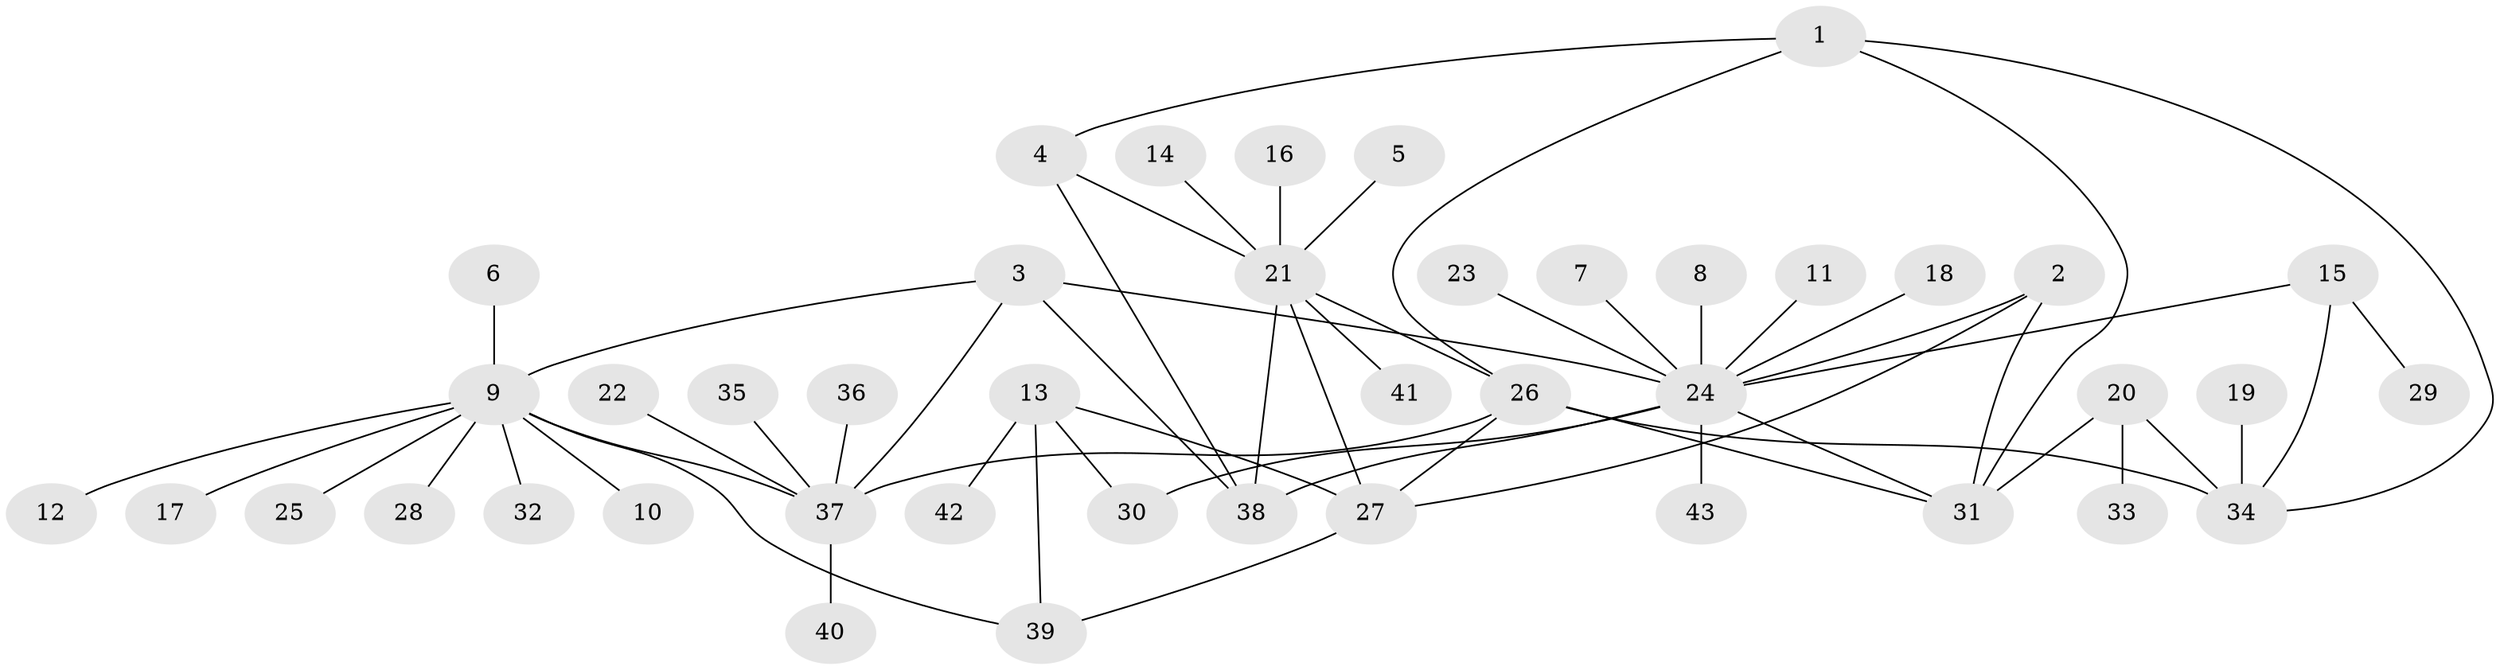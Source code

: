 // original degree distribution, {4: 0.06557377049180328, 6: 0.03278688524590164, 7: 0.01639344262295082, 5: 0.04918032786885246, 8: 0.03278688524590164, 13: 0.01639344262295082, 3: 0.06557377049180328, 11: 0.01639344262295082, 1: 0.5901639344262295, 2: 0.11475409836065574}
// Generated by graph-tools (version 1.1) at 2025/37/03/04/25 23:37:48]
// undirected, 43 vertices, 58 edges
graph export_dot {
  node [color=gray90,style=filled];
  1;
  2;
  3;
  4;
  5;
  6;
  7;
  8;
  9;
  10;
  11;
  12;
  13;
  14;
  15;
  16;
  17;
  18;
  19;
  20;
  21;
  22;
  23;
  24;
  25;
  26;
  27;
  28;
  29;
  30;
  31;
  32;
  33;
  34;
  35;
  36;
  37;
  38;
  39;
  40;
  41;
  42;
  43;
  1 -- 4 [weight=1.0];
  1 -- 26 [weight=1.0];
  1 -- 31 [weight=1.0];
  1 -- 34 [weight=1.0];
  2 -- 24 [weight=1.0];
  2 -- 27 [weight=1.0];
  2 -- 31 [weight=1.0];
  3 -- 9 [weight=1.0];
  3 -- 24 [weight=1.0];
  3 -- 37 [weight=1.0];
  3 -- 38 [weight=1.0];
  4 -- 21 [weight=1.0];
  4 -- 38 [weight=1.0];
  5 -- 21 [weight=1.0];
  6 -- 9 [weight=1.0];
  7 -- 24 [weight=1.0];
  8 -- 24 [weight=1.0];
  9 -- 10 [weight=1.0];
  9 -- 12 [weight=1.0];
  9 -- 17 [weight=1.0];
  9 -- 25 [weight=1.0];
  9 -- 28 [weight=1.0];
  9 -- 32 [weight=1.0];
  9 -- 37 [weight=1.0];
  9 -- 39 [weight=1.0];
  11 -- 24 [weight=1.0];
  13 -- 27 [weight=1.0];
  13 -- 30 [weight=1.0];
  13 -- 39 [weight=1.0];
  13 -- 42 [weight=1.0];
  14 -- 21 [weight=1.0];
  15 -- 24 [weight=1.0];
  15 -- 29 [weight=1.0];
  15 -- 34 [weight=1.0];
  16 -- 21 [weight=1.0];
  18 -- 24 [weight=1.0];
  19 -- 34 [weight=1.0];
  20 -- 31 [weight=1.0];
  20 -- 33 [weight=1.0];
  20 -- 34 [weight=1.0];
  21 -- 26 [weight=1.0];
  21 -- 27 [weight=1.0];
  21 -- 38 [weight=1.0];
  21 -- 41 [weight=1.0];
  22 -- 37 [weight=1.0];
  23 -- 24 [weight=1.0];
  24 -- 30 [weight=1.0];
  24 -- 31 [weight=1.0];
  24 -- 38 [weight=1.0];
  24 -- 43 [weight=1.0];
  26 -- 27 [weight=1.0];
  26 -- 31 [weight=1.0];
  26 -- 34 [weight=1.0];
  26 -- 37 [weight=1.0];
  27 -- 39 [weight=1.0];
  35 -- 37 [weight=1.0];
  36 -- 37 [weight=1.0];
  37 -- 40 [weight=1.0];
}
